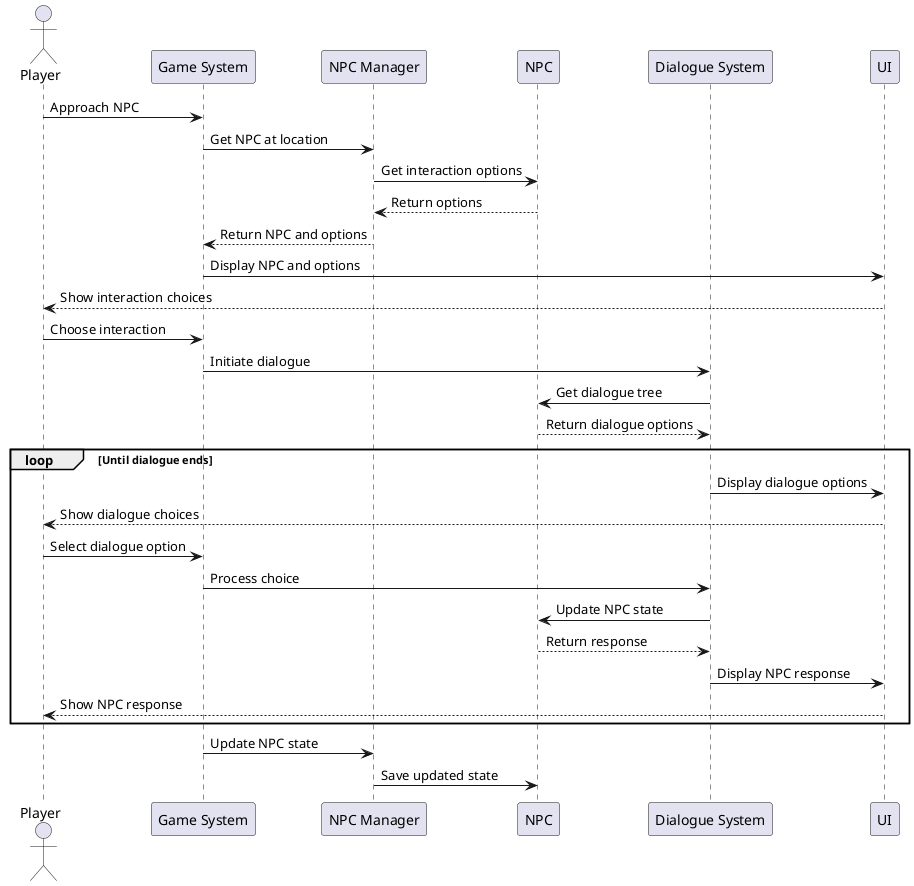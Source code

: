 @startuml
actor Player
participant "Game System" as Game
participant "NPC Manager" as NPCMgr
participant "NPC" as NPC
participant "Dialogue System" as DialogSys
participant "UI" as UI

Player -> Game: Approach NPC
Game -> NPCMgr: Get NPC at location
NPCMgr -> NPC: Get interaction options
NPC --> NPCMgr: Return options
NPCMgr --> Game: Return NPC and options
Game -> UI: Display NPC and options
UI --> Player: Show interaction choices

Player -> Game: Choose interaction
Game -> DialogSys: Initiate dialogue
DialogSys -> NPC: Get dialogue tree
NPC --> DialogSys: Return dialogue options

loop Until dialogue ends
    DialogSys -> UI: Display dialogue options
    UI --> Player: Show dialogue choices
    Player -> Game: Select dialogue option
    Game -> DialogSys: Process choice
    DialogSys -> NPC: Update NPC state
    NPC --> DialogSys: Return response
    DialogSys -> UI: Display NPC response
    UI --> Player: Show NPC response
end

Game -> NPCMgr: Update NPC state
NPCMgr -> NPC: Save updated state
@enduml
